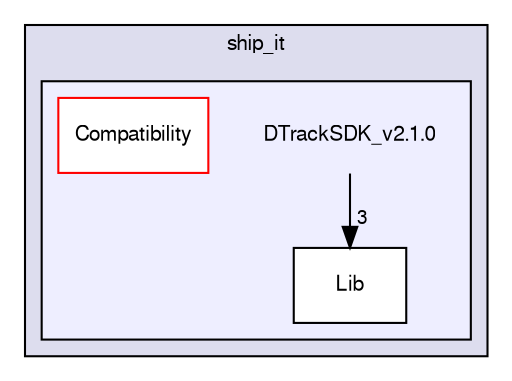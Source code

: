 digraph G {
  compound=true
  node [ fontsize=10, fontname="FreeSans"];
  edge [ labelfontsize=9, labelfontname="FreeSans"];
  subgraph clusterdir_9c24268f95786bdec4a5ac89e3a0a215 {
    graph [ bgcolor="#ddddee", pencolor="black", label="ship_it" fontname="FreeSans", fontsize=10, URL="dir_9c24268f95786bdec4a5ac89e3a0a215.html"]
  subgraph clusterdir_47b6f032d025ae6cc5b586fbaed3c876 {
    graph [ bgcolor="#eeeeff", pencolor="black", label="" URL="dir_47b6f032d025ae6cc5b586fbaed3c876.html"];
    dir_47b6f032d025ae6cc5b586fbaed3c876 [shape=plaintext label="DTrackSDK_v2.1.0"];
    dir_5d3c935c02734a9cfd37c3495b91bd0b [shape=box label="Compatibility" color="red" fillcolor="white" style="filled" URL="dir_5d3c935c02734a9cfd37c3495b91bd0b.html"];
    dir_c1251049da1ae99e4eb4b8d508e09849 [shape=box label="Lib" color="black" fillcolor="white" style="filled" URL="dir_c1251049da1ae99e4eb4b8d508e09849.html"];
  }
  }
  dir_47b6f032d025ae6cc5b586fbaed3c876->dir_c1251049da1ae99e4eb4b8d508e09849 [headlabel="3", labeldistance=1.5 headhref="dir_000003_000016.html"];
}
